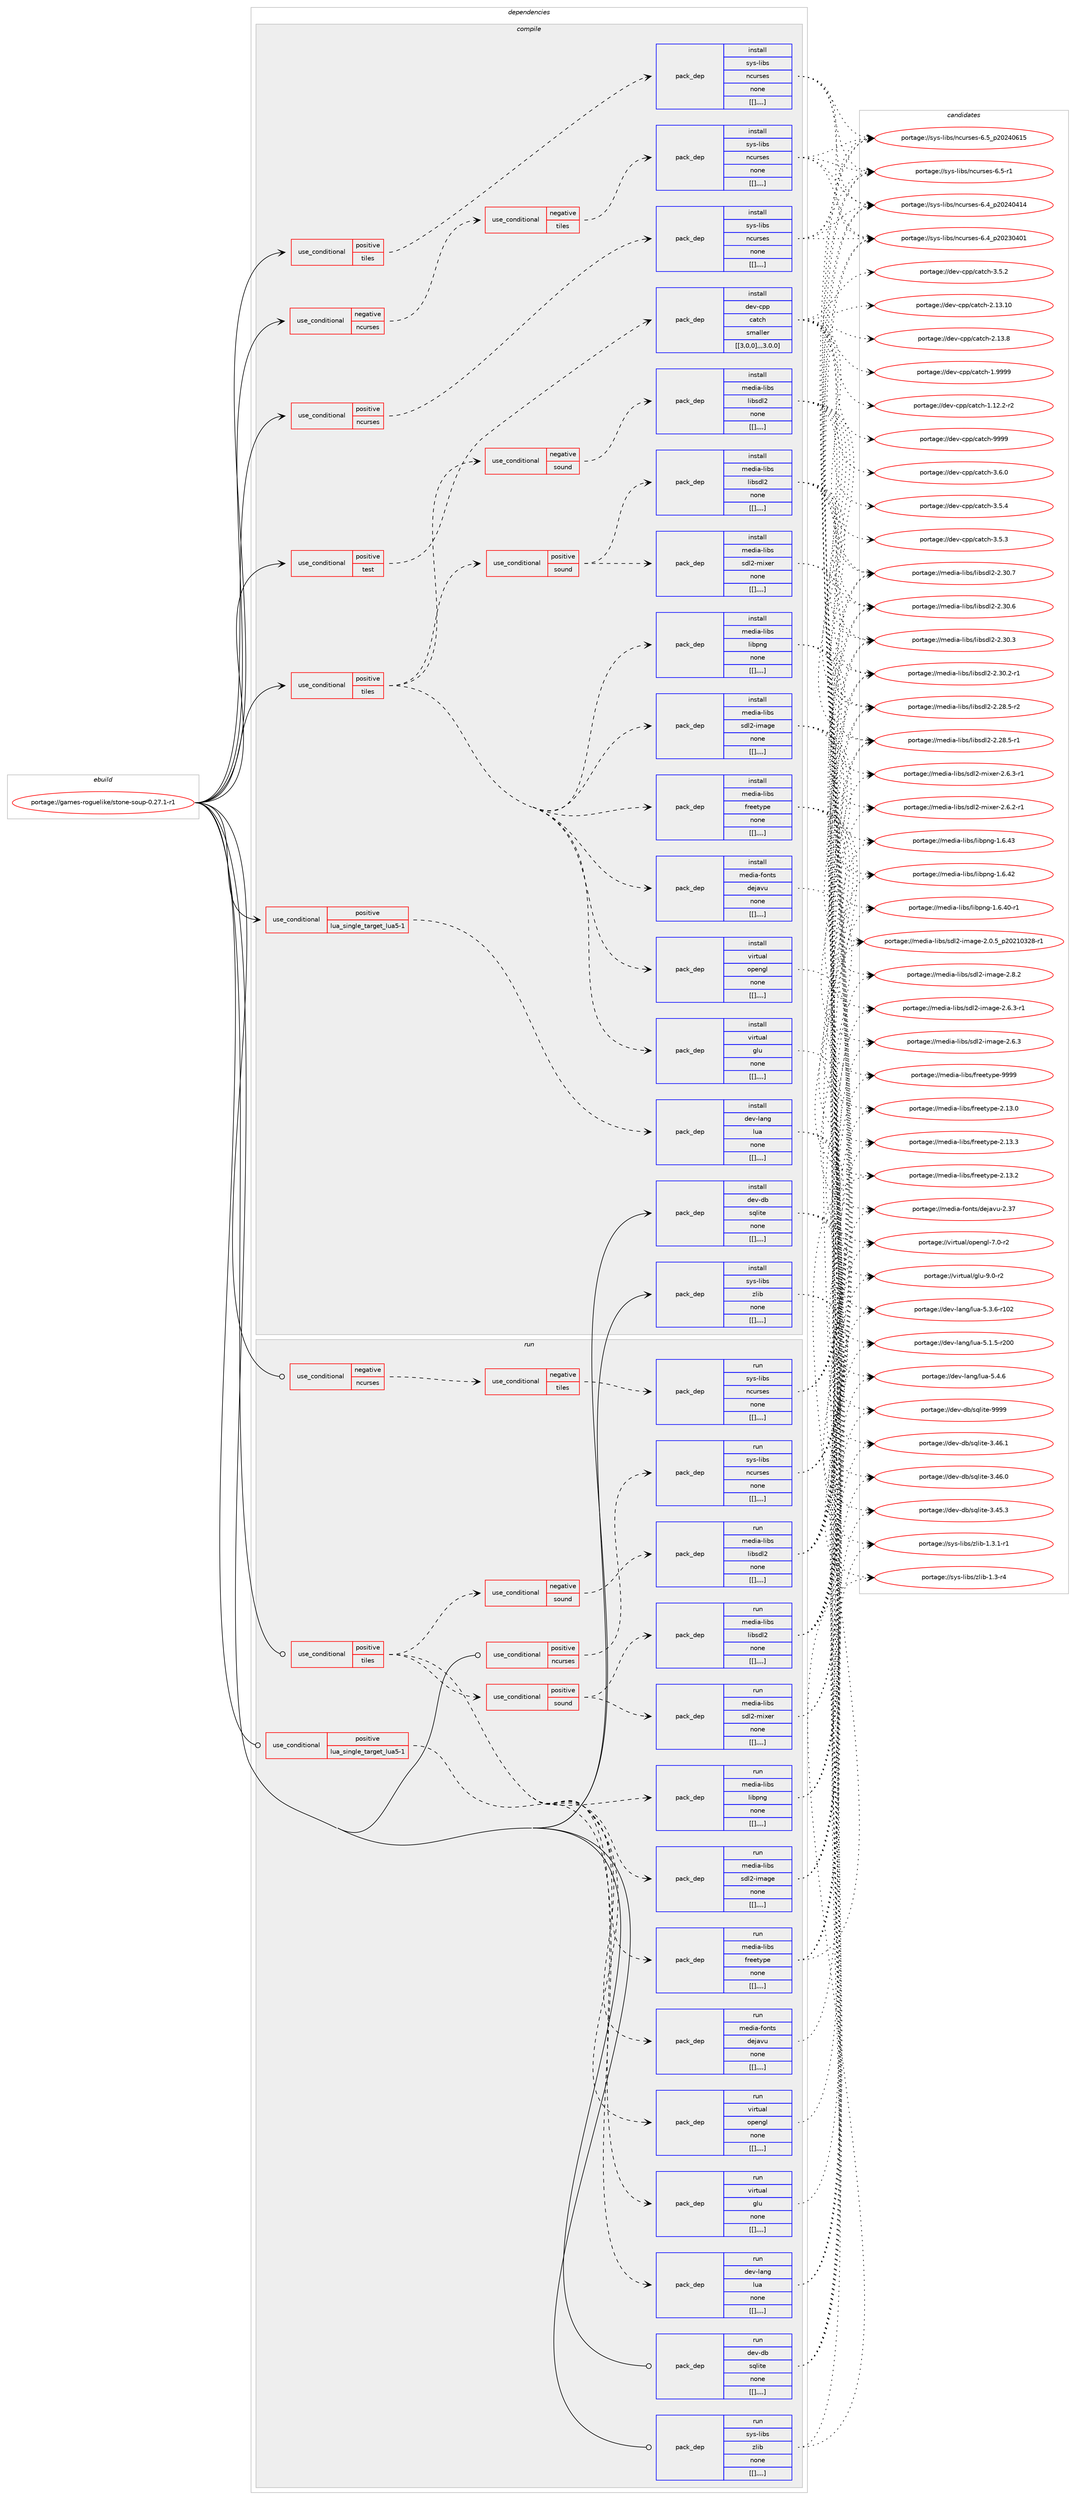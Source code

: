digraph prolog {

# *************
# Graph options
# *************

newrank=true;
concentrate=true;
compound=true;
graph [rankdir=LR,fontname=Helvetica,fontsize=10,ranksep=1.5];#, ranksep=2.5, nodesep=0.2];
edge  [arrowhead=vee];
node  [fontname=Helvetica,fontsize=10];

# **********
# The ebuild
# **********

subgraph cluster_leftcol {
color=gray;
label=<<i>ebuild</i>>;
id [label="portage://games-roguelike/stone-soup-0.27.1-r1", color=red, width=4, href="../games-roguelike/stone-soup-0.27.1-r1.svg"];
}

# ****************
# The dependencies
# ****************

subgraph cluster_midcol {
color=gray;
label=<<i>dependencies</i>>;
subgraph cluster_compile {
fillcolor="#eeeeee";
style=filled;
label=<<i>compile</i>>;
subgraph cond66250 {
dependency236348 [label=<<TABLE BORDER="0" CELLBORDER="1" CELLSPACING="0" CELLPADDING="4"><TR><TD ROWSPAN="3" CELLPADDING="10">use_conditional</TD></TR><TR><TD>negative</TD></TR><TR><TD>ncurses</TD></TR></TABLE>>, shape=none, color=red];
subgraph cond66251 {
dependency236349 [label=<<TABLE BORDER="0" CELLBORDER="1" CELLSPACING="0" CELLPADDING="4"><TR><TD ROWSPAN="3" CELLPADDING="10">use_conditional</TD></TR><TR><TD>negative</TD></TR><TR><TD>tiles</TD></TR></TABLE>>, shape=none, color=red];
subgraph pack168596 {
dependency236350 [label=<<TABLE BORDER="0" CELLBORDER="1" CELLSPACING="0" CELLPADDING="4" WIDTH="220"><TR><TD ROWSPAN="6" CELLPADDING="30">pack_dep</TD></TR><TR><TD WIDTH="110">install</TD></TR><TR><TD>sys-libs</TD></TR><TR><TD>ncurses</TD></TR><TR><TD>none</TD></TR><TR><TD>[[],,,,]</TD></TR></TABLE>>, shape=none, color=blue];
}
dependency236349:e -> dependency236350:w [weight=20,style="dashed",arrowhead="vee"];
}
dependency236348:e -> dependency236349:w [weight=20,style="dashed",arrowhead="vee"];
}
id:e -> dependency236348:w [weight=20,style="solid",arrowhead="vee"];
subgraph cond66252 {
dependency236351 [label=<<TABLE BORDER="0" CELLBORDER="1" CELLSPACING="0" CELLPADDING="4"><TR><TD ROWSPAN="3" CELLPADDING="10">use_conditional</TD></TR><TR><TD>positive</TD></TR><TR><TD>lua_single_target_lua5-1</TD></TR></TABLE>>, shape=none, color=red];
subgraph pack168597 {
dependency236352 [label=<<TABLE BORDER="0" CELLBORDER="1" CELLSPACING="0" CELLPADDING="4" WIDTH="220"><TR><TD ROWSPAN="6" CELLPADDING="30">pack_dep</TD></TR><TR><TD WIDTH="110">install</TD></TR><TR><TD>dev-lang</TD></TR><TR><TD>lua</TD></TR><TR><TD>none</TD></TR><TR><TD>[[],,,,]</TD></TR></TABLE>>, shape=none, color=blue];
}
dependency236351:e -> dependency236352:w [weight=20,style="dashed",arrowhead="vee"];
}
id:e -> dependency236351:w [weight=20,style="solid",arrowhead="vee"];
subgraph cond66253 {
dependency236353 [label=<<TABLE BORDER="0" CELLBORDER="1" CELLSPACING="0" CELLPADDING="4"><TR><TD ROWSPAN="3" CELLPADDING="10">use_conditional</TD></TR><TR><TD>positive</TD></TR><TR><TD>ncurses</TD></TR></TABLE>>, shape=none, color=red];
subgraph pack168598 {
dependency236354 [label=<<TABLE BORDER="0" CELLBORDER="1" CELLSPACING="0" CELLPADDING="4" WIDTH="220"><TR><TD ROWSPAN="6" CELLPADDING="30">pack_dep</TD></TR><TR><TD WIDTH="110">install</TD></TR><TR><TD>sys-libs</TD></TR><TR><TD>ncurses</TD></TR><TR><TD>none</TD></TR><TR><TD>[[],,,,]</TD></TR></TABLE>>, shape=none, color=blue];
}
dependency236353:e -> dependency236354:w [weight=20,style="dashed",arrowhead="vee"];
}
id:e -> dependency236353:w [weight=20,style="solid",arrowhead="vee"];
subgraph cond66254 {
dependency236355 [label=<<TABLE BORDER="0" CELLBORDER="1" CELLSPACING="0" CELLPADDING="4"><TR><TD ROWSPAN="3" CELLPADDING="10">use_conditional</TD></TR><TR><TD>positive</TD></TR><TR><TD>test</TD></TR></TABLE>>, shape=none, color=red];
subgraph pack168599 {
dependency236356 [label=<<TABLE BORDER="0" CELLBORDER="1" CELLSPACING="0" CELLPADDING="4" WIDTH="220"><TR><TD ROWSPAN="6" CELLPADDING="30">pack_dep</TD></TR><TR><TD WIDTH="110">install</TD></TR><TR><TD>dev-cpp</TD></TR><TR><TD>catch</TD></TR><TR><TD>smaller</TD></TR><TR><TD>[[3,0,0],,,3.0.0]</TD></TR></TABLE>>, shape=none, color=blue];
}
dependency236355:e -> dependency236356:w [weight=20,style="dashed",arrowhead="vee"];
}
id:e -> dependency236355:w [weight=20,style="solid",arrowhead="vee"];
subgraph cond66255 {
dependency236357 [label=<<TABLE BORDER="0" CELLBORDER="1" CELLSPACING="0" CELLPADDING="4"><TR><TD ROWSPAN="3" CELLPADDING="10">use_conditional</TD></TR><TR><TD>positive</TD></TR><TR><TD>tiles</TD></TR></TABLE>>, shape=none, color=red];
subgraph pack168600 {
dependency236358 [label=<<TABLE BORDER="0" CELLBORDER="1" CELLSPACING="0" CELLPADDING="4" WIDTH="220"><TR><TD ROWSPAN="6" CELLPADDING="30">pack_dep</TD></TR><TR><TD WIDTH="110">install</TD></TR><TR><TD>media-fonts</TD></TR><TR><TD>dejavu</TD></TR><TR><TD>none</TD></TR><TR><TD>[[],,,,]</TD></TR></TABLE>>, shape=none, color=blue];
}
dependency236357:e -> dependency236358:w [weight=20,style="dashed",arrowhead="vee"];
subgraph pack168601 {
dependency236359 [label=<<TABLE BORDER="0" CELLBORDER="1" CELLSPACING="0" CELLPADDING="4" WIDTH="220"><TR><TD ROWSPAN="6" CELLPADDING="30">pack_dep</TD></TR><TR><TD WIDTH="110">install</TD></TR><TR><TD>media-libs</TD></TR><TR><TD>freetype</TD></TR><TR><TD>none</TD></TR><TR><TD>[[],,,,]</TD></TR></TABLE>>, shape=none, color=blue];
}
dependency236357:e -> dependency236359:w [weight=20,style="dashed",arrowhead="vee"];
subgraph pack168602 {
dependency236360 [label=<<TABLE BORDER="0" CELLBORDER="1" CELLSPACING="0" CELLPADDING="4" WIDTH="220"><TR><TD ROWSPAN="6" CELLPADDING="30">pack_dep</TD></TR><TR><TD WIDTH="110">install</TD></TR><TR><TD>media-libs</TD></TR><TR><TD>libpng</TD></TR><TR><TD>none</TD></TR><TR><TD>[[],,,,]</TD></TR></TABLE>>, shape=none, color=blue];
}
dependency236357:e -> dependency236360:w [weight=20,style="dashed",arrowhead="vee"];
subgraph cond66256 {
dependency236361 [label=<<TABLE BORDER="0" CELLBORDER="1" CELLSPACING="0" CELLPADDING="4"><TR><TD ROWSPAN="3" CELLPADDING="10">use_conditional</TD></TR><TR><TD>positive</TD></TR><TR><TD>sound</TD></TR></TABLE>>, shape=none, color=red];
subgraph pack168603 {
dependency236362 [label=<<TABLE BORDER="0" CELLBORDER="1" CELLSPACING="0" CELLPADDING="4" WIDTH="220"><TR><TD ROWSPAN="6" CELLPADDING="30">pack_dep</TD></TR><TR><TD WIDTH="110">install</TD></TR><TR><TD>media-libs</TD></TR><TR><TD>libsdl2</TD></TR><TR><TD>none</TD></TR><TR><TD>[[],,,,]</TD></TR></TABLE>>, shape=none, color=blue];
}
dependency236361:e -> dependency236362:w [weight=20,style="dashed",arrowhead="vee"];
subgraph pack168604 {
dependency236363 [label=<<TABLE BORDER="0" CELLBORDER="1" CELLSPACING="0" CELLPADDING="4" WIDTH="220"><TR><TD ROWSPAN="6" CELLPADDING="30">pack_dep</TD></TR><TR><TD WIDTH="110">install</TD></TR><TR><TD>media-libs</TD></TR><TR><TD>sdl2-mixer</TD></TR><TR><TD>none</TD></TR><TR><TD>[[],,,,]</TD></TR></TABLE>>, shape=none, color=blue];
}
dependency236361:e -> dependency236363:w [weight=20,style="dashed",arrowhead="vee"];
}
dependency236357:e -> dependency236361:w [weight=20,style="dashed",arrowhead="vee"];
subgraph cond66257 {
dependency236364 [label=<<TABLE BORDER="0" CELLBORDER="1" CELLSPACING="0" CELLPADDING="4"><TR><TD ROWSPAN="3" CELLPADDING="10">use_conditional</TD></TR><TR><TD>negative</TD></TR><TR><TD>sound</TD></TR></TABLE>>, shape=none, color=red];
subgraph pack168605 {
dependency236365 [label=<<TABLE BORDER="0" CELLBORDER="1" CELLSPACING="0" CELLPADDING="4" WIDTH="220"><TR><TD ROWSPAN="6" CELLPADDING="30">pack_dep</TD></TR><TR><TD WIDTH="110">install</TD></TR><TR><TD>media-libs</TD></TR><TR><TD>libsdl2</TD></TR><TR><TD>none</TD></TR><TR><TD>[[],,,,]</TD></TR></TABLE>>, shape=none, color=blue];
}
dependency236364:e -> dependency236365:w [weight=20,style="dashed",arrowhead="vee"];
}
dependency236357:e -> dependency236364:w [weight=20,style="dashed",arrowhead="vee"];
subgraph pack168606 {
dependency236366 [label=<<TABLE BORDER="0" CELLBORDER="1" CELLSPACING="0" CELLPADDING="4" WIDTH="220"><TR><TD ROWSPAN="6" CELLPADDING="30">pack_dep</TD></TR><TR><TD WIDTH="110">install</TD></TR><TR><TD>media-libs</TD></TR><TR><TD>sdl2-image</TD></TR><TR><TD>none</TD></TR><TR><TD>[[],,,,]</TD></TR></TABLE>>, shape=none, color=blue];
}
dependency236357:e -> dependency236366:w [weight=20,style="dashed",arrowhead="vee"];
subgraph pack168607 {
dependency236367 [label=<<TABLE BORDER="0" CELLBORDER="1" CELLSPACING="0" CELLPADDING="4" WIDTH="220"><TR><TD ROWSPAN="6" CELLPADDING="30">pack_dep</TD></TR><TR><TD WIDTH="110">install</TD></TR><TR><TD>virtual</TD></TR><TR><TD>glu</TD></TR><TR><TD>none</TD></TR><TR><TD>[[],,,,]</TD></TR></TABLE>>, shape=none, color=blue];
}
dependency236357:e -> dependency236367:w [weight=20,style="dashed",arrowhead="vee"];
subgraph pack168608 {
dependency236368 [label=<<TABLE BORDER="0" CELLBORDER="1" CELLSPACING="0" CELLPADDING="4" WIDTH="220"><TR><TD ROWSPAN="6" CELLPADDING="30">pack_dep</TD></TR><TR><TD WIDTH="110">install</TD></TR><TR><TD>virtual</TD></TR><TR><TD>opengl</TD></TR><TR><TD>none</TD></TR><TR><TD>[[],,,,]</TD></TR></TABLE>>, shape=none, color=blue];
}
dependency236357:e -> dependency236368:w [weight=20,style="dashed",arrowhead="vee"];
}
id:e -> dependency236357:w [weight=20,style="solid",arrowhead="vee"];
subgraph cond66258 {
dependency236369 [label=<<TABLE BORDER="0" CELLBORDER="1" CELLSPACING="0" CELLPADDING="4"><TR><TD ROWSPAN="3" CELLPADDING="10">use_conditional</TD></TR><TR><TD>positive</TD></TR><TR><TD>tiles</TD></TR></TABLE>>, shape=none, color=red];
subgraph pack168609 {
dependency236370 [label=<<TABLE BORDER="0" CELLBORDER="1" CELLSPACING="0" CELLPADDING="4" WIDTH="220"><TR><TD ROWSPAN="6" CELLPADDING="30">pack_dep</TD></TR><TR><TD WIDTH="110">install</TD></TR><TR><TD>sys-libs</TD></TR><TR><TD>ncurses</TD></TR><TR><TD>none</TD></TR><TR><TD>[[],,,,]</TD></TR></TABLE>>, shape=none, color=blue];
}
dependency236369:e -> dependency236370:w [weight=20,style="dashed",arrowhead="vee"];
}
id:e -> dependency236369:w [weight=20,style="solid",arrowhead="vee"];
subgraph pack168610 {
dependency236371 [label=<<TABLE BORDER="0" CELLBORDER="1" CELLSPACING="0" CELLPADDING="4" WIDTH="220"><TR><TD ROWSPAN="6" CELLPADDING="30">pack_dep</TD></TR><TR><TD WIDTH="110">install</TD></TR><TR><TD>dev-db</TD></TR><TR><TD>sqlite</TD></TR><TR><TD>none</TD></TR><TR><TD>[[],,,,]</TD></TR></TABLE>>, shape=none, color=blue];
}
id:e -> dependency236371:w [weight=20,style="solid",arrowhead="vee"];
subgraph pack168611 {
dependency236372 [label=<<TABLE BORDER="0" CELLBORDER="1" CELLSPACING="0" CELLPADDING="4" WIDTH="220"><TR><TD ROWSPAN="6" CELLPADDING="30">pack_dep</TD></TR><TR><TD WIDTH="110">install</TD></TR><TR><TD>sys-libs</TD></TR><TR><TD>zlib</TD></TR><TR><TD>none</TD></TR><TR><TD>[[],,,,]</TD></TR></TABLE>>, shape=none, color=blue];
}
id:e -> dependency236372:w [weight=20,style="solid",arrowhead="vee"];
}
subgraph cluster_compileandrun {
fillcolor="#eeeeee";
style=filled;
label=<<i>compile and run</i>>;
}
subgraph cluster_run {
fillcolor="#eeeeee";
style=filled;
label=<<i>run</i>>;
subgraph cond66259 {
dependency236373 [label=<<TABLE BORDER="0" CELLBORDER="1" CELLSPACING="0" CELLPADDING="4"><TR><TD ROWSPAN="3" CELLPADDING="10">use_conditional</TD></TR><TR><TD>negative</TD></TR><TR><TD>ncurses</TD></TR></TABLE>>, shape=none, color=red];
subgraph cond66260 {
dependency236374 [label=<<TABLE BORDER="0" CELLBORDER="1" CELLSPACING="0" CELLPADDING="4"><TR><TD ROWSPAN="3" CELLPADDING="10">use_conditional</TD></TR><TR><TD>negative</TD></TR><TR><TD>tiles</TD></TR></TABLE>>, shape=none, color=red];
subgraph pack168612 {
dependency236375 [label=<<TABLE BORDER="0" CELLBORDER="1" CELLSPACING="0" CELLPADDING="4" WIDTH="220"><TR><TD ROWSPAN="6" CELLPADDING="30">pack_dep</TD></TR><TR><TD WIDTH="110">run</TD></TR><TR><TD>sys-libs</TD></TR><TR><TD>ncurses</TD></TR><TR><TD>none</TD></TR><TR><TD>[[],,,,]</TD></TR></TABLE>>, shape=none, color=blue];
}
dependency236374:e -> dependency236375:w [weight=20,style="dashed",arrowhead="vee"];
}
dependency236373:e -> dependency236374:w [weight=20,style="dashed",arrowhead="vee"];
}
id:e -> dependency236373:w [weight=20,style="solid",arrowhead="odot"];
subgraph cond66261 {
dependency236376 [label=<<TABLE BORDER="0" CELLBORDER="1" CELLSPACING="0" CELLPADDING="4"><TR><TD ROWSPAN="3" CELLPADDING="10">use_conditional</TD></TR><TR><TD>positive</TD></TR><TR><TD>lua_single_target_lua5-1</TD></TR></TABLE>>, shape=none, color=red];
subgraph pack168613 {
dependency236377 [label=<<TABLE BORDER="0" CELLBORDER="1" CELLSPACING="0" CELLPADDING="4" WIDTH="220"><TR><TD ROWSPAN="6" CELLPADDING="30">pack_dep</TD></TR><TR><TD WIDTH="110">run</TD></TR><TR><TD>dev-lang</TD></TR><TR><TD>lua</TD></TR><TR><TD>none</TD></TR><TR><TD>[[],,,,]</TD></TR></TABLE>>, shape=none, color=blue];
}
dependency236376:e -> dependency236377:w [weight=20,style="dashed",arrowhead="vee"];
}
id:e -> dependency236376:w [weight=20,style="solid",arrowhead="odot"];
subgraph cond66262 {
dependency236378 [label=<<TABLE BORDER="0" CELLBORDER="1" CELLSPACING="0" CELLPADDING="4"><TR><TD ROWSPAN="3" CELLPADDING="10">use_conditional</TD></TR><TR><TD>positive</TD></TR><TR><TD>ncurses</TD></TR></TABLE>>, shape=none, color=red];
subgraph pack168614 {
dependency236379 [label=<<TABLE BORDER="0" CELLBORDER="1" CELLSPACING="0" CELLPADDING="4" WIDTH="220"><TR><TD ROWSPAN="6" CELLPADDING="30">pack_dep</TD></TR><TR><TD WIDTH="110">run</TD></TR><TR><TD>sys-libs</TD></TR><TR><TD>ncurses</TD></TR><TR><TD>none</TD></TR><TR><TD>[[],,,,]</TD></TR></TABLE>>, shape=none, color=blue];
}
dependency236378:e -> dependency236379:w [weight=20,style="dashed",arrowhead="vee"];
}
id:e -> dependency236378:w [weight=20,style="solid",arrowhead="odot"];
subgraph cond66263 {
dependency236380 [label=<<TABLE BORDER="0" CELLBORDER="1" CELLSPACING="0" CELLPADDING="4"><TR><TD ROWSPAN="3" CELLPADDING="10">use_conditional</TD></TR><TR><TD>positive</TD></TR><TR><TD>tiles</TD></TR></TABLE>>, shape=none, color=red];
subgraph pack168615 {
dependency236381 [label=<<TABLE BORDER="0" CELLBORDER="1" CELLSPACING="0" CELLPADDING="4" WIDTH="220"><TR><TD ROWSPAN="6" CELLPADDING="30">pack_dep</TD></TR><TR><TD WIDTH="110">run</TD></TR><TR><TD>media-fonts</TD></TR><TR><TD>dejavu</TD></TR><TR><TD>none</TD></TR><TR><TD>[[],,,,]</TD></TR></TABLE>>, shape=none, color=blue];
}
dependency236380:e -> dependency236381:w [weight=20,style="dashed",arrowhead="vee"];
subgraph pack168616 {
dependency236382 [label=<<TABLE BORDER="0" CELLBORDER="1" CELLSPACING="0" CELLPADDING="4" WIDTH="220"><TR><TD ROWSPAN="6" CELLPADDING="30">pack_dep</TD></TR><TR><TD WIDTH="110">run</TD></TR><TR><TD>media-libs</TD></TR><TR><TD>freetype</TD></TR><TR><TD>none</TD></TR><TR><TD>[[],,,,]</TD></TR></TABLE>>, shape=none, color=blue];
}
dependency236380:e -> dependency236382:w [weight=20,style="dashed",arrowhead="vee"];
subgraph pack168617 {
dependency236383 [label=<<TABLE BORDER="0" CELLBORDER="1" CELLSPACING="0" CELLPADDING="4" WIDTH="220"><TR><TD ROWSPAN="6" CELLPADDING="30">pack_dep</TD></TR><TR><TD WIDTH="110">run</TD></TR><TR><TD>media-libs</TD></TR><TR><TD>libpng</TD></TR><TR><TD>none</TD></TR><TR><TD>[[],,,,]</TD></TR></TABLE>>, shape=none, color=blue];
}
dependency236380:e -> dependency236383:w [weight=20,style="dashed",arrowhead="vee"];
subgraph cond66264 {
dependency236384 [label=<<TABLE BORDER="0" CELLBORDER="1" CELLSPACING="0" CELLPADDING="4"><TR><TD ROWSPAN="3" CELLPADDING="10">use_conditional</TD></TR><TR><TD>positive</TD></TR><TR><TD>sound</TD></TR></TABLE>>, shape=none, color=red];
subgraph pack168618 {
dependency236385 [label=<<TABLE BORDER="0" CELLBORDER="1" CELLSPACING="0" CELLPADDING="4" WIDTH="220"><TR><TD ROWSPAN="6" CELLPADDING="30">pack_dep</TD></TR><TR><TD WIDTH="110">run</TD></TR><TR><TD>media-libs</TD></TR><TR><TD>libsdl2</TD></TR><TR><TD>none</TD></TR><TR><TD>[[],,,,]</TD></TR></TABLE>>, shape=none, color=blue];
}
dependency236384:e -> dependency236385:w [weight=20,style="dashed",arrowhead="vee"];
subgraph pack168619 {
dependency236386 [label=<<TABLE BORDER="0" CELLBORDER="1" CELLSPACING="0" CELLPADDING="4" WIDTH="220"><TR><TD ROWSPAN="6" CELLPADDING="30">pack_dep</TD></TR><TR><TD WIDTH="110">run</TD></TR><TR><TD>media-libs</TD></TR><TR><TD>sdl2-mixer</TD></TR><TR><TD>none</TD></TR><TR><TD>[[],,,,]</TD></TR></TABLE>>, shape=none, color=blue];
}
dependency236384:e -> dependency236386:w [weight=20,style="dashed",arrowhead="vee"];
}
dependency236380:e -> dependency236384:w [weight=20,style="dashed",arrowhead="vee"];
subgraph cond66265 {
dependency236387 [label=<<TABLE BORDER="0" CELLBORDER="1" CELLSPACING="0" CELLPADDING="4"><TR><TD ROWSPAN="3" CELLPADDING="10">use_conditional</TD></TR><TR><TD>negative</TD></TR><TR><TD>sound</TD></TR></TABLE>>, shape=none, color=red];
subgraph pack168620 {
dependency236388 [label=<<TABLE BORDER="0" CELLBORDER="1" CELLSPACING="0" CELLPADDING="4" WIDTH="220"><TR><TD ROWSPAN="6" CELLPADDING="30">pack_dep</TD></TR><TR><TD WIDTH="110">run</TD></TR><TR><TD>media-libs</TD></TR><TR><TD>libsdl2</TD></TR><TR><TD>none</TD></TR><TR><TD>[[],,,,]</TD></TR></TABLE>>, shape=none, color=blue];
}
dependency236387:e -> dependency236388:w [weight=20,style="dashed",arrowhead="vee"];
}
dependency236380:e -> dependency236387:w [weight=20,style="dashed",arrowhead="vee"];
subgraph pack168621 {
dependency236389 [label=<<TABLE BORDER="0" CELLBORDER="1" CELLSPACING="0" CELLPADDING="4" WIDTH="220"><TR><TD ROWSPAN="6" CELLPADDING="30">pack_dep</TD></TR><TR><TD WIDTH="110">run</TD></TR><TR><TD>media-libs</TD></TR><TR><TD>sdl2-image</TD></TR><TR><TD>none</TD></TR><TR><TD>[[],,,,]</TD></TR></TABLE>>, shape=none, color=blue];
}
dependency236380:e -> dependency236389:w [weight=20,style="dashed",arrowhead="vee"];
subgraph pack168622 {
dependency236390 [label=<<TABLE BORDER="0" CELLBORDER="1" CELLSPACING="0" CELLPADDING="4" WIDTH="220"><TR><TD ROWSPAN="6" CELLPADDING="30">pack_dep</TD></TR><TR><TD WIDTH="110">run</TD></TR><TR><TD>virtual</TD></TR><TR><TD>glu</TD></TR><TR><TD>none</TD></TR><TR><TD>[[],,,,]</TD></TR></TABLE>>, shape=none, color=blue];
}
dependency236380:e -> dependency236390:w [weight=20,style="dashed",arrowhead="vee"];
subgraph pack168623 {
dependency236391 [label=<<TABLE BORDER="0" CELLBORDER="1" CELLSPACING="0" CELLPADDING="4" WIDTH="220"><TR><TD ROWSPAN="6" CELLPADDING="30">pack_dep</TD></TR><TR><TD WIDTH="110">run</TD></TR><TR><TD>virtual</TD></TR><TR><TD>opengl</TD></TR><TR><TD>none</TD></TR><TR><TD>[[],,,,]</TD></TR></TABLE>>, shape=none, color=blue];
}
dependency236380:e -> dependency236391:w [weight=20,style="dashed",arrowhead="vee"];
}
id:e -> dependency236380:w [weight=20,style="solid",arrowhead="odot"];
subgraph pack168624 {
dependency236392 [label=<<TABLE BORDER="0" CELLBORDER="1" CELLSPACING="0" CELLPADDING="4" WIDTH="220"><TR><TD ROWSPAN="6" CELLPADDING="30">pack_dep</TD></TR><TR><TD WIDTH="110">run</TD></TR><TR><TD>dev-db</TD></TR><TR><TD>sqlite</TD></TR><TR><TD>none</TD></TR><TR><TD>[[],,,,]</TD></TR></TABLE>>, shape=none, color=blue];
}
id:e -> dependency236392:w [weight=20,style="solid",arrowhead="odot"];
subgraph pack168625 {
dependency236393 [label=<<TABLE BORDER="0" CELLBORDER="1" CELLSPACING="0" CELLPADDING="4" WIDTH="220"><TR><TD ROWSPAN="6" CELLPADDING="30">pack_dep</TD></TR><TR><TD WIDTH="110">run</TD></TR><TR><TD>sys-libs</TD></TR><TR><TD>zlib</TD></TR><TR><TD>none</TD></TR><TR><TD>[[],,,,]</TD></TR></TABLE>>, shape=none, color=blue];
}
id:e -> dependency236393:w [weight=20,style="solid",arrowhead="odot"];
}
}

# **************
# The candidates
# **************

subgraph cluster_choices {
rank=same;
color=gray;
label=<<i>candidates</i>>;

subgraph choice168596 {
color=black;
nodesep=1;
choice1151211154510810598115471109911711411510111545544653951125048505248544953 [label="portage://sys-libs/ncurses-6.5_p20240615", color=red, width=4,href="../sys-libs/ncurses-6.5_p20240615.svg"];
choice11512111545108105981154711099117114115101115455446534511449 [label="portage://sys-libs/ncurses-6.5-r1", color=red, width=4,href="../sys-libs/ncurses-6.5-r1.svg"];
choice1151211154510810598115471109911711411510111545544652951125048505248524952 [label="portage://sys-libs/ncurses-6.4_p20240414", color=red, width=4,href="../sys-libs/ncurses-6.4_p20240414.svg"];
choice1151211154510810598115471109911711411510111545544652951125048505148524849 [label="portage://sys-libs/ncurses-6.4_p20230401", color=red, width=4,href="../sys-libs/ncurses-6.4_p20230401.svg"];
dependency236350:e -> choice1151211154510810598115471109911711411510111545544653951125048505248544953:w [style=dotted,weight="100"];
dependency236350:e -> choice11512111545108105981154711099117114115101115455446534511449:w [style=dotted,weight="100"];
dependency236350:e -> choice1151211154510810598115471109911711411510111545544652951125048505248524952:w [style=dotted,weight="100"];
dependency236350:e -> choice1151211154510810598115471109911711411510111545544652951125048505148524849:w [style=dotted,weight="100"];
}
subgraph choice168597 {
color=black;
nodesep=1;
choice10010111845108971101034710811797455346524654 [label="portage://dev-lang/lua-5.4.6", color=red, width=4,href="../dev-lang/lua-5.4.6.svg"];
choice1001011184510897110103471081179745534651465445114494850 [label="portage://dev-lang/lua-5.3.6-r102", color=red, width=4,href="../dev-lang/lua-5.3.6-r102.svg"];
choice1001011184510897110103471081179745534649465345114504848 [label="portage://dev-lang/lua-5.1.5-r200", color=red, width=4,href="../dev-lang/lua-5.1.5-r200.svg"];
dependency236352:e -> choice10010111845108971101034710811797455346524654:w [style=dotted,weight="100"];
dependency236352:e -> choice1001011184510897110103471081179745534651465445114494850:w [style=dotted,weight="100"];
dependency236352:e -> choice1001011184510897110103471081179745534649465345114504848:w [style=dotted,weight="100"];
}
subgraph choice168598 {
color=black;
nodesep=1;
choice1151211154510810598115471109911711411510111545544653951125048505248544953 [label="portage://sys-libs/ncurses-6.5_p20240615", color=red, width=4,href="../sys-libs/ncurses-6.5_p20240615.svg"];
choice11512111545108105981154711099117114115101115455446534511449 [label="portage://sys-libs/ncurses-6.5-r1", color=red, width=4,href="../sys-libs/ncurses-6.5-r1.svg"];
choice1151211154510810598115471109911711411510111545544652951125048505248524952 [label="portage://sys-libs/ncurses-6.4_p20240414", color=red, width=4,href="../sys-libs/ncurses-6.4_p20240414.svg"];
choice1151211154510810598115471109911711411510111545544652951125048505148524849 [label="portage://sys-libs/ncurses-6.4_p20230401", color=red, width=4,href="../sys-libs/ncurses-6.4_p20230401.svg"];
dependency236354:e -> choice1151211154510810598115471109911711411510111545544653951125048505248544953:w [style=dotted,weight="100"];
dependency236354:e -> choice11512111545108105981154711099117114115101115455446534511449:w [style=dotted,weight="100"];
dependency236354:e -> choice1151211154510810598115471109911711411510111545544652951125048505248524952:w [style=dotted,weight="100"];
dependency236354:e -> choice1151211154510810598115471109911711411510111545544652951125048505148524849:w [style=dotted,weight="100"];
}
subgraph choice168599 {
color=black;
nodesep=1;
choice1001011184599112112479997116991044557575757 [label="portage://dev-cpp/catch-9999", color=red, width=4,href="../dev-cpp/catch-9999.svg"];
choice100101118459911211247999711699104455146544648 [label="portage://dev-cpp/catch-3.6.0", color=red, width=4,href="../dev-cpp/catch-3.6.0.svg"];
choice100101118459911211247999711699104455146534652 [label="portage://dev-cpp/catch-3.5.4", color=red, width=4,href="../dev-cpp/catch-3.5.4.svg"];
choice100101118459911211247999711699104455146534651 [label="portage://dev-cpp/catch-3.5.3", color=red, width=4,href="../dev-cpp/catch-3.5.3.svg"];
choice100101118459911211247999711699104455146534650 [label="portage://dev-cpp/catch-3.5.2", color=red, width=4,href="../dev-cpp/catch-3.5.2.svg"];
choice1001011184599112112479997116991044550464951464948 [label="portage://dev-cpp/catch-2.13.10", color=red, width=4,href="../dev-cpp/catch-2.13.10.svg"];
choice10010111845991121124799971169910445504649514656 [label="portage://dev-cpp/catch-2.13.8", color=red, width=4,href="../dev-cpp/catch-2.13.8.svg"];
choice10010111845991121124799971169910445494657575757 [label="portage://dev-cpp/catch-1.9999", color=red, width=4,href="../dev-cpp/catch-1.9999.svg"];
choice100101118459911211247999711699104454946495046504511450 [label="portage://dev-cpp/catch-1.12.2-r2", color=red, width=4,href="../dev-cpp/catch-1.12.2-r2.svg"];
dependency236356:e -> choice1001011184599112112479997116991044557575757:w [style=dotted,weight="100"];
dependency236356:e -> choice100101118459911211247999711699104455146544648:w [style=dotted,weight="100"];
dependency236356:e -> choice100101118459911211247999711699104455146534652:w [style=dotted,weight="100"];
dependency236356:e -> choice100101118459911211247999711699104455146534651:w [style=dotted,weight="100"];
dependency236356:e -> choice100101118459911211247999711699104455146534650:w [style=dotted,weight="100"];
dependency236356:e -> choice1001011184599112112479997116991044550464951464948:w [style=dotted,weight="100"];
dependency236356:e -> choice10010111845991121124799971169910445504649514656:w [style=dotted,weight="100"];
dependency236356:e -> choice10010111845991121124799971169910445494657575757:w [style=dotted,weight="100"];
dependency236356:e -> choice100101118459911211247999711699104454946495046504511450:w [style=dotted,weight="100"];
}
subgraph choice168600 {
color=black;
nodesep=1;
choice109101100105974510211111011611547100101106971181174550465155 [label="portage://media-fonts/dejavu-2.37", color=red, width=4,href="../media-fonts/dejavu-2.37.svg"];
dependency236358:e -> choice109101100105974510211111011611547100101106971181174550465155:w [style=dotted,weight="100"];
}
subgraph choice168601 {
color=black;
nodesep=1;
choice109101100105974510810598115471021141011011161211121014557575757 [label="portage://media-libs/freetype-9999", color=red, width=4,href="../media-libs/freetype-9999.svg"];
choice1091011001059745108105981154710211410110111612111210145504649514651 [label="portage://media-libs/freetype-2.13.3", color=red, width=4,href="../media-libs/freetype-2.13.3.svg"];
choice1091011001059745108105981154710211410110111612111210145504649514650 [label="portage://media-libs/freetype-2.13.2", color=red, width=4,href="../media-libs/freetype-2.13.2.svg"];
choice1091011001059745108105981154710211410110111612111210145504649514648 [label="portage://media-libs/freetype-2.13.0", color=red, width=4,href="../media-libs/freetype-2.13.0.svg"];
dependency236359:e -> choice109101100105974510810598115471021141011011161211121014557575757:w [style=dotted,weight="100"];
dependency236359:e -> choice1091011001059745108105981154710211410110111612111210145504649514651:w [style=dotted,weight="100"];
dependency236359:e -> choice1091011001059745108105981154710211410110111612111210145504649514650:w [style=dotted,weight="100"];
dependency236359:e -> choice1091011001059745108105981154710211410110111612111210145504649514648:w [style=dotted,weight="100"];
}
subgraph choice168602 {
color=black;
nodesep=1;
choice109101100105974510810598115471081059811211010345494654465251 [label="portage://media-libs/libpng-1.6.43", color=red, width=4,href="../media-libs/libpng-1.6.43.svg"];
choice109101100105974510810598115471081059811211010345494654465250 [label="portage://media-libs/libpng-1.6.42", color=red, width=4,href="../media-libs/libpng-1.6.42.svg"];
choice1091011001059745108105981154710810598112110103454946544652484511449 [label="portage://media-libs/libpng-1.6.40-r1", color=red, width=4,href="../media-libs/libpng-1.6.40-r1.svg"];
dependency236360:e -> choice109101100105974510810598115471081059811211010345494654465251:w [style=dotted,weight="100"];
dependency236360:e -> choice109101100105974510810598115471081059811211010345494654465250:w [style=dotted,weight="100"];
dependency236360:e -> choice1091011001059745108105981154710810598112110103454946544652484511449:w [style=dotted,weight="100"];
}
subgraph choice168603 {
color=black;
nodesep=1;
choice10910110010597451081059811547108105981151001085045504651484655 [label="portage://media-libs/libsdl2-2.30.7", color=red, width=4,href="../media-libs/libsdl2-2.30.7.svg"];
choice10910110010597451081059811547108105981151001085045504651484654 [label="portage://media-libs/libsdl2-2.30.6", color=red, width=4,href="../media-libs/libsdl2-2.30.6.svg"];
choice10910110010597451081059811547108105981151001085045504651484651 [label="portage://media-libs/libsdl2-2.30.3", color=red, width=4,href="../media-libs/libsdl2-2.30.3.svg"];
choice109101100105974510810598115471081059811510010850455046514846504511449 [label="portage://media-libs/libsdl2-2.30.2-r1", color=red, width=4,href="../media-libs/libsdl2-2.30.2-r1.svg"];
choice109101100105974510810598115471081059811510010850455046505646534511450 [label="portage://media-libs/libsdl2-2.28.5-r2", color=red, width=4,href="../media-libs/libsdl2-2.28.5-r2.svg"];
choice109101100105974510810598115471081059811510010850455046505646534511449 [label="portage://media-libs/libsdl2-2.28.5-r1", color=red, width=4,href="../media-libs/libsdl2-2.28.5-r1.svg"];
dependency236362:e -> choice10910110010597451081059811547108105981151001085045504651484655:w [style=dotted,weight="100"];
dependency236362:e -> choice10910110010597451081059811547108105981151001085045504651484654:w [style=dotted,weight="100"];
dependency236362:e -> choice10910110010597451081059811547108105981151001085045504651484651:w [style=dotted,weight="100"];
dependency236362:e -> choice109101100105974510810598115471081059811510010850455046514846504511449:w [style=dotted,weight="100"];
dependency236362:e -> choice109101100105974510810598115471081059811510010850455046505646534511450:w [style=dotted,weight="100"];
dependency236362:e -> choice109101100105974510810598115471081059811510010850455046505646534511449:w [style=dotted,weight="100"];
}
subgraph choice168604 {
color=black;
nodesep=1;
choice1091011001059745108105981154711510010850451091051201011144550465446514511449 [label="portage://media-libs/sdl2-mixer-2.6.3-r1", color=red, width=4,href="../media-libs/sdl2-mixer-2.6.3-r1.svg"];
choice1091011001059745108105981154711510010850451091051201011144550465446504511449 [label="portage://media-libs/sdl2-mixer-2.6.2-r1", color=red, width=4,href="../media-libs/sdl2-mixer-2.6.2-r1.svg"];
dependency236363:e -> choice1091011001059745108105981154711510010850451091051201011144550465446514511449:w [style=dotted,weight="100"];
dependency236363:e -> choice1091011001059745108105981154711510010850451091051201011144550465446504511449:w [style=dotted,weight="100"];
}
subgraph choice168605 {
color=black;
nodesep=1;
choice10910110010597451081059811547108105981151001085045504651484655 [label="portage://media-libs/libsdl2-2.30.7", color=red, width=4,href="../media-libs/libsdl2-2.30.7.svg"];
choice10910110010597451081059811547108105981151001085045504651484654 [label="portage://media-libs/libsdl2-2.30.6", color=red, width=4,href="../media-libs/libsdl2-2.30.6.svg"];
choice10910110010597451081059811547108105981151001085045504651484651 [label="portage://media-libs/libsdl2-2.30.3", color=red, width=4,href="../media-libs/libsdl2-2.30.3.svg"];
choice109101100105974510810598115471081059811510010850455046514846504511449 [label="portage://media-libs/libsdl2-2.30.2-r1", color=red, width=4,href="../media-libs/libsdl2-2.30.2-r1.svg"];
choice109101100105974510810598115471081059811510010850455046505646534511450 [label="portage://media-libs/libsdl2-2.28.5-r2", color=red, width=4,href="../media-libs/libsdl2-2.28.5-r2.svg"];
choice109101100105974510810598115471081059811510010850455046505646534511449 [label="portage://media-libs/libsdl2-2.28.5-r1", color=red, width=4,href="../media-libs/libsdl2-2.28.5-r1.svg"];
dependency236365:e -> choice10910110010597451081059811547108105981151001085045504651484655:w [style=dotted,weight="100"];
dependency236365:e -> choice10910110010597451081059811547108105981151001085045504651484654:w [style=dotted,weight="100"];
dependency236365:e -> choice10910110010597451081059811547108105981151001085045504651484651:w [style=dotted,weight="100"];
dependency236365:e -> choice109101100105974510810598115471081059811510010850455046514846504511449:w [style=dotted,weight="100"];
dependency236365:e -> choice109101100105974510810598115471081059811510010850455046505646534511450:w [style=dotted,weight="100"];
dependency236365:e -> choice109101100105974510810598115471081059811510010850455046505646534511449:w [style=dotted,weight="100"];
}
subgraph choice168606 {
color=black;
nodesep=1;
choice10910110010597451081059811547115100108504510510997103101455046564650 [label="portage://media-libs/sdl2-image-2.8.2", color=red, width=4,href="../media-libs/sdl2-image-2.8.2.svg"];
choice109101100105974510810598115471151001085045105109971031014550465446514511449 [label="portage://media-libs/sdl2-image-2.6.3-r1", color=red, width=4,href="../media-libs/sdl2-image-2.6.3-r1.svg"];
choice10910110010597451081059811547115100108504510510997103101455046544651 [label="portage://media-libs/sdl2-image-2.6.3", color=red, width=4,href="../media-libs/sdl2-image-2.6.3.svg"];
choice109101100105974510810598115471151001085045105109971031014550464846539511250485049485150564511449 [label="portage://media-libs/sdl2-image-2.0.5_p20210328-r1", color=red, width=4,href="../media-libs/sdl2-image-2.0.5_p20210328-r1.svg"];
dependency236366:e -> choice10910110010597451081059811547115100108504510510997103101455046564650:w [style=dotted,weight="100"];
dependency236366:e -> choice109101100105974510810598115471151001085045105109971031014550465446514511449:w [style=dotted,weight="100"];
dependency236366:e -> choice10910110010597451081059811547115100108504510510997103101455046544651:w [style=dotted,weight="100"];
dependency236366:e -> choice109101100105974510810598115471151001085045105109971031014550464846539511250485049485150564511449:w [style=dotted,weight="100"];
}
subgraph choice168607 {
color=black;
nodesep=1;
choice1181051141161179710847103108117455746484511450 [label="portage://virtual/glu-9.0-r2", color=red, width=4,href="../virtual/glu-9.0-r2.svg"];
dependency236367:e -> choice1181051141161179710847103108117455746484511450:w [style=dotted,weight="100"];
}
subgraph choice168608 {
color=black;
nodesep=1;
choice1181051141161179710847111112101110103108455546484511450 [label="portage://virtual/opengl-7.0-r2", color=red, width=4,href="../virtual/opengl-7.0-r2.svg"];
dependency236368:e -> choice1181051141161179710847111112101110103108455546484511450:w [style=dotted,weight="100"];
}
subgraph choice168609 {
color=black;
nodesep=1;
choice1151211154510810598115471109911711411510111545544653951125048505248544953 [label="portage://sys-libs/ncurses-6.5_p20240615", color=red, width=4,href="../sys-libs/ncurses-6.5_p20240615.svg"];
choice11512111545108105981154711099117114115101115455446534511449 [label="portage://sys-libs/ncurses-6.5-r1", color=red, width=4,href="../sys-libs/ncurses-6.5-r1.svg"];
choice1151211154510810598115471109911711411510111545544652951125048505248524952 [label="portage://sys-libs/ncurses-6.4_p20240414", color=red, width=4,href="../sys-libs/ncurses-6.4_p20240414.svg"];
choice1151211154510810598115471109911711411510111545544652951125048505148524849 [label="portage://sys-libs/ncurses-6.4_p20230401", color=red, width=4,href="../sys-libs/ncurses-6.4_p20230401.svg"];
dependency236370:e -> choice1151211154510810598115471109911711411510111545544653951125048505248544953:w [style=dotted,weight="100"];
dependency236370:e -> choice11512111545108105981154711099117114115101115455446534511449:w [style=dotted,weight="100"];
dependency236370:e -> choice1151211154510810598115471109911711411510111545544652951125048505248524952:w [style=dotted,weight="100"];
dependency236370:e -> choice1151211154510810598115471109911711411510111545544652951125048505148524849:w [style=dotted,weight="100"];
}
subgraph choice168610 {
color=black;
nodesep=1;
choice1001011184510098471151131081051161014557575757 [label="portage://dev-db/sqlite-9999", color=red, width=4,href="../dev-db/sqlite-9999.svg"];
choice10010111845100984711511310810511610145514652544649 [label="portage://dev-db/sqlite-3.46.1", color=red, width=4,href="../dev-db/sqlite-3.46.1.svg"];
choice10010111845100984711511310810511610145514652544648 [label="portage://dev-db/sqlite-3.46.0", color=red, width=4,href="../dev-db/sqlite-3.46.0.svg"];
choice10010111845100984711511310810511610145514652534651 [label="portage://dev-db/sqlite-3.45.3", color=red, width=4,href="../dev-db/sqlite-3.45.3.svg"];
dependency236371:e -> choice1001011184510098471151131081051161014557575757:w [style=dotted,weight="100"];
dependency236371:e -> choice10010111845100984711511310810511610145514652544649:w [style=dotted,weight="100"];
dependency236371:e -> choice10010111845100984711511310810511610145514652544648:w [style=dotted,weight="100"];
dependency236371:e -> choice10010111845100984711511310810511610145514652534651:w [style=dotted,weight="100"];
}
subgraph choice168611 {
color=black;
nodesep=1;
choice115121115451081059811547122108105984549465146494511449 [label="portage://sys-libs/zlib-1.3.1-r1", color=red, width=4,href="../sys-libs/zlib-1.3.1-r1.svg"];
choice11512111545108105981154712210810598454946514511452 [label="portage://sys-libs/zlib-1.3-r4", color=red, width=4,href="../sys-libs/zlib-1.3-r4.svg"];
dependency236372:e -> choice115121115451081059811547122108105984549465146494511449:w [style=dotted,weight="100"];
dependency236372:e -> choice11512111545108105981154712210810598454946514511452:w [style=dotted,weight="100"];
}
subgraph choice168612 {
color=black;
nodesep=1;
choice1151211154510810598115471109911711411510111545544653951125048505248544953 [label="portage://sys-libs/ncurses-6.5_p20240615", color=red, width=4,href="../sys-libs/ncurses-6.5_p20240615.svg"];
choice11512111545108105981154711099117114115101115455446534511449 [label="portage://sys-libs/ncurses-6.5-r1", color=red, width=4,href="../sys-libs/ncurses-6.5-r1.svg"];
choice1151211154510810598115471109911711411510111545544652951125048505248524952 [label="portage://sys-libs/ncurses-6.4_p20240414", color=red, width=4,href="../sys-libs/ncurses-6.4_p20240414.svg"];
choice1151211154510810598115471109911711411510111545544652951125048505148524849 [label="portage://sys-libs/ncurses-6.4_p20230401", color=red, width=4,href="../sys-libs/ncurses-6.4_p20230401.svg"];
dependency236375:e -> choice1151211154510810598115471109911711411510111545544653951125048505248544953:w [style=dotted,weight="100"];
dependency236375:e -> choice11512111545108105981154711099117114115101115455446534511449:w [style=dotted,weight="100"];
dependency236375:e -> choice1151211154510810598115471109911711411510111545544652951125048505248524952:w [style=dotted,weight="100"];
dependency236375:e -> choice1151211154510810598115471109911711411510111545544652951125048505148524849:w [style=dotted,weight="100"];
}
subgraph choice168613 {
color=black;
nodesep=1;
choice10010111845108971101034710811797455346524654 [label="portage://dev-lang/lua-5.4.6", color=red, width=4,href="../dev-lang/lua-5.4.6.svg"];
choice1001011184510897110103471081179745534651465445114494850 [label="portage://dev-lang/lua-5.3.6-r102", color=red, width=4,href="../dev-lang/lua-5.3.6-r102.svg"];
choice1001011184510897110103471081179745534649465345114504848 [label="portage://dev-lang/lua-5.1.5-r200", color=red, width=4,href="../dev-lang/lua-5.1.5-r200.svg"];
dependency236377:e -> choice10010111845108971101034710811797455346524654:w [style=dotted,weight="100"];
dependency236377:e -> choice1001011184510897110103471081179745534651465445114494850:w [style=dotted,weight="100"];
dependency236377:e -> choice1001011184510897110103471081179745534649465345114504848:w [style=dotted,weight="100"];
}
subgraph choice168614 {
color=black;
nodesep=1;
choice1151211154510810598115471109911711411510111545544653951125048505248544953 [label="portage://sys-libs/ncurses-6.5_p20240615", color=red, width=4,href="../sys-libs/ncurses-6.5_p20240615.svg"];
choice11512111545108105981154711099117114115101115455446534511449 [label="portage://sys-libs/ncurses-6.5-r1", color=red, width=4,href="../sys-libs/ncurses-6.5-r1.svg"];
choice1151211154510810598115471109911711411510111545544652951125048505248524952 [label="portage://sys-libs/ncurses-6.4_p20240414", color=red, width=4,href="../sys-libs/ncurses-6.4_p20240414.svg"];
choice1151211154510810598115471109911711411510111545544652951125048505148524849 [label="portage://sys-libs/ncurses-6.4_p20230401", color=red, width=4,href="../sys-libs/ncurses-6.4_p20230401.svg"];
dependency236379:e -> choice1151211154510810598115471109911711411510111545544653951125048505248544953:w [style=dotted,weight="100"];
dependency236379:e -> choice11512111545108105981154711099117114115101115455446534511449:w [style=dotted,weight="100"];
dependency236379:e -> choice1151211154510810598115471109911711411510111545544652951125048505248524952:w [style=dotted,weight="100"];
dependency236379:e -> choice1151211154510810598115471109911711411510111545544652951125048505148524849:w [style=dotted,weight="100"];
}
subgraph choice168615 {
color=black;
nodesep=1;
choice109101100105974510211111011611547100101106971181174550465155 [label="portage://media-fonts/dejavu-2.37", color=red, width=4,href="../media-fonts/dejavu-2.37.svg"];
dependency236381:e -> choice109101100105974510211111011611547100101106971181174550465155:w [style=dotted,weight="100"];
}
subgraph choice168616 {
color=black;
nodesep=1;
choice109101100105974510810598115471021141011011161211121014557575757 [label="portage://media-libs/freetype-9999", color=red, width=4,href="../media-libs/freetype-9999.svg"];
choice1091011001059745108105981154710211410110111612111210145504649514651 [label="portage://media-libs/freetype-2.13.3", color=red, width=4,href="../media-libs/freetype-2.13.3.svg"];
choice1091011001059745108105981154710211410110111612111210145504649514650 [label="portage://media-libs/freetype-2.13.2", color=red, width=4,href="../media-libs/freetype-2.13.2.svg"];
choice1091011001059745108105981154710211410110111612111210145504649514648 [label="portage://media-libs/freetype-2.13.0", color=red, width=4,href="../media-libs/freetype-2.13.0.svg"];
dependency236382:e -> choice109101100105974510810598115471021141011011161211121014557575757:w [style=dotted,weight="100"];
dependency236382:e -> choice1091011001059745108105981154710211410110111612111210145504649514651:w [style=dotted,weight="100"];
dependency236382:e -> choice1091011001059745108105981154710211410110111612111210145504649514650:w [style=dotted,weight="100"];
dependency236382:e -> choice1091011001059745108105981154710211410110111612111210145504649514648:w [style=dotted,weight="100"];
}
subgraph choice168617 {
color=black;
nodesep=1;
choice109101100105974510810598115471081059811211010345494654465251 [label="portage://media-libs/libpng-1.6.43", color=red, width=4,href="../media-libs/libpng-1.6.43.svg"];
choice109101100105974510810598115471081059811211010345494654465250 [label="portage://media-libs/libpng-1.6.42", color=red, width=4,href="../media-libs/libpng-1.6.42.svg"];
choice1091011001059745108105981154710810598112110103454946544652484511449 [label="portage://media-libs/libpng-1.6.40-r1", color=red, width=4,href="../media-libs/libpng-1.6.40-r1.svg"];
dependency236383:e -> choice109101100105974510810598115471081059811211010345494654465251:w [style=dotted,weight="100"];
dependency236383:e -> choice109101100105974510810598115471081059811211010345494654465250:w [style=dotted,weight="100"];
dependency236383:e -> choice1091011001059745108105981154710810598112110103454946544652484511449:w [style=dotted,weight="100"];
}
subgraph choice168618 {
color=black;
nodesep=1;
choice10910110010597451081059811547108105981151001085045504651484655 [label="portage://media-libs/libsdl2-2.30.7", color=red, width=4,href="../media-libs/libsdl2-2.30.7.svg"];
choice10910110010597451081059811547108105981151001085045504651484654 [label="portage://media-libs/libsdl2-2.30.6", color=red, width=4,href="../media-libs/libsdl2-2.30.6.svg"];
choice10910110010597451081059811547108105981151001085045504651484651 [label="portage://media-libs/libsdl2-2.30.3", color=red, width=4,href="../media-libs/libsdl2-2.30.3.svg"];
choice109101100105974510810598115471081059811510010850455046514846504511449 [label="portage://media-libs/libsdl2-2.30.2-r1", color=red, width=4,href="../media-libs/libsdl2-2.30.2-r1.svg"];
choice109101100105974510810598115471081059811510010850455046505646534511450 [label="portage://media-libs/libsdl2-2.28.5-r2", color=red, width=4,href="../media-libs/libsdl2-2.28.5-r2.svg"];
choice109101100105974510810598115471081059811510010850455046505646534511449 [label="portage://media-libs/libsdl2-2.28.5-r1", color=red, width=4,href="../media-libs/libsdl2-2.28.5-r1.svg"];
dependency236385:e -> choice10910110010597451081059811547108105981151001085045504651484655:w [style=dotted,weight="100"];
dependency236385:e -> choice10910110010597451081059811547108105981151001085045504651484654:w [style=dotted,weight="100"];
dependency236385:e -> choice10910110010597451081059811547108105981151001085045504651484651:w [style=dotted,weight="100"];
dependency236385:e -> choice109101100105974510810598115471081059811510010850455046514846504511449:w [style=dotted,weight="100"];
dependency236385:e -> choice109101100105974510810598115471081059811510010850455046505646534511450:w [style=dotted,weight="100"];
dependency236385:e -> choice109101100105974510810598115471081059811510010850455046505646534511449:w [style=dotted,weight="100"];
}
subgraph choice168619 {
color=black;
nodesep=1;
choice1091011001059745108105981154711510010850451091051201011144550465446514511449 [label="portage://media-libs/sdl2-mixer-2.6.3-r1", color=red, width=4,href="../media-libs/sdl2-mixer-2.6.3-r1.svg"];
choice1091011001059745108105981154711510010850451091051201011144550465446504511449 [label="portage://media-libs/sdl2-mixer-2.6.2-r1", color=red, width=4,href="../media-libs/sdl2-mixer-2.6.2-r1.svg"];
dependency236386:e -> choice1091011001059745108105981154711510010850451091051201011144550465446514511449:w [style=dotted,weight="100"];
dependency236386:e -> choice1091011001059745108105981154711510010850451091051201011144550465446504511449:w [style=dotted,weight="100"];
}
subgraph choice168620 {
color=black;
nodesep=1;
choice10910110010597451081059811547108105981151001085045504651484655 [label="portage://media-libs/libsdl2-2.30.7", color=red, width=4,href="../media-libs/libsdl2-2.30.7.svg"];
choice10910110010597451081059811547108105981151001085045504651484654 [label="portage://media-libs/libsdl2-2.30.6", color=red, width=4,href="../media-libs/libsdl2-2.30.6.svg"];
choice10910110010597451081059811547108105981151001085045504651484651 [label="portage://media-libs/libsdl2-2.30.3", color=red, width=4,href="../media-libs/libsdl2-2.30.3.svg"];
choice109101100105974510810598115471081059811510010850455046514846504511449 [label="portage://media-libs/libsdl2-2.30.2-r1", color=red, width=4,href="../media-libs/libsdl2-2.30.2-r1.svg"];
choice109101100105974510810598115471081059811510010850455046505646534511450 [label="portage://media-libs/libsdl2-2.28.5-r2", color=red, width=4,href="../media-libs/libsdl2-2.28.5-r2.svg"];
choice109101100105974510810598115471081059811510010850455046505646534511449 [label="portage://media-libs/libsdl2-2.28.5-r1", color=red, width=4,href="../media-libs/libsdl2-2.28.5-r1.svg"];
dependency236388:e -> choice10910110010597451081059811547108105981151001085045504651484655:w [style=dotted,weight="100"];
dependency236388:e -> choice10910110010597451081059811547108105981151001085045504651484654:w [style=dotted,weight="100"];
dependency236388:e -> choice10910110010597451081059811547108105981151001085045504651484651:w [style=dotted,weight="100"];
dependency236388:e -> choice109101100105974510810598115471081059811510010850455046514846504511449:w [style=dotted,weight="100"];
dependency236388:e -> choice109101100105974510810598115471081059811510010850455046505646534511450:w [style=dotted,weight="100"];
dependency236388:e -> choice109101100105974510810598115471081059811510010850455046505646534511449:w [style=dotted,weight="100"];
}
subgraph choice168621 {
color=black;
nodesep=1;
choice10910110010597451081059811547115100108504510510997103101455046564650 [label="portage://media-libs/sdl2-image-2.8.2", color=red, width=4,href="../media-libs/sdl2-image-2.8.2.svg"];
choice109101100105974510810598115471151001085045105109971031014550465446514511449 [label="portage://media-libs/sdl2-image-2.6.3-r1", color=red, width=4,href="../media-libs/sdl2-image-2.6.3-r1.svg"];
choice10910110010597451081059811547115100108504510510997103101455046544651 [label="portage://media-libs/sdl2-image-2.6.3", color=red, width=4,href="../media-libs/sdl2-image-2.6.3.svg"];
choice109101100105974510810598115471151001085045105109971031014550464846539511250485049485150564511449 [label="portage://media-libs/sdl2-image-2.0.5_p20210328-r1", color=red, width=4,href="../media-libs/sdl2-image-2.0.5_p20210328-r1.svg"];
dependency236389:e -> choice10910110010597451081059811547115100108504510510997103101455046564650:w [style=dotted,weight="100"];
dependency236389:e -> choice109101100105974510810598115471151001085045105109971031014550465446514511449:w [style=dotted,weight="100"];
dependency236389:e -> choice10910110010597451081059811547115100108504510510997103101455046544651:w [style=dotted,weight="100"];
dependency236389:e -> choice109101100105974510810598115471151001085045105109971031014550464846539511250485049485150564511449:w [style=dotted,weight="100"];
}
subgraph choice168622 {
color=black;
nodesep=1;
choice1181051141161179710847103108117455746484511450 [label="portage://virtual/glu-9.0-r2", color=red, width=4,href="../virtual/glu-9.0-r2.svg"];
dependency236390:e -> choice1181051141161179710847103108117455746484511450:w [style=dotted,weight="100"];
}
subgraph choice168623 {
color=black;
nodesep=1;
choice1181051141161179710847111112101110103108455546484511450 [label="portage://virtual/opengl-7.0-r2", color=red, width=4,href="../virtual/opengl-7.0-r2.svg"];
dependency236391:e -> choice1181051141161179710847111112101110103108455546484511450:w [style=dotted,weight="100"];
}
subgraph choice168624 {
color=black;
nodesep=1;
choice1001011184510098471151131081051161014557575757 [label="portage://dev-db/sqlite-9999", color=red, width=4,href="../dev-db/sqlite-9999.svg"];
choice10010111845100984711511310810511610145514652544649 [label="portage://dev-db/sqlite-3.46.1", color=red, width=4,href="../dev-db/sqlite-3.46.1.svg"];
choice10010111845100984711511310810511610145514652544648 [label="portage://dev-db/sqlite-3.46.0", color=red, width=4,href="../dev-db/sqlite-3.46.0.svg"];
choice10010111845100984711511310810511610145514652534651 [label="portage://dev-db/sqlite-3.45.3", color=red, width=4,href="../dev-db/sqlite-3.45.3.svg"];
dependency236392:e -> choice1001011184510098471151131081051161014557575757:w [style=dotted,weight="100"];
dependency236392:e -> choice10010111845100984711511310810511610145514652544649:w [style=dotted,weight="100"];
dependency236392:e -> choice10010111845100984711511310810511610145514652544648:w [style=dotted,weight="100"];
dependency236392:e -> choice10010111845100984711511310810511610145514652534651:w [style=dotted,weight="100"];
}
subgraph choice168625 {
color=black;
nodesep=1;
choice115121115451081059811547122108105984549465146494511449 [label="portage://sys-libs/zlib-1.3.1-r1", color=red, width=4,href="../sys-libs/zlib-1.3.1-r1.svg"];
choice11512111545108105981154712210810598454946514511452 [label="portage://sys-libs/zlib-1.3-r4", color=red, width=4,href="../sys-libs/zlib-1.3-r4.svg"];
dependency236393:e -> choice115121115451081059811547122108105984549465146494511449:w [style=dotted,weight="100"];
dependency236393:e -> choice11512111545108105981154712210810598454946514511452:w [style=dotted,weight="100"];
}
}

}

